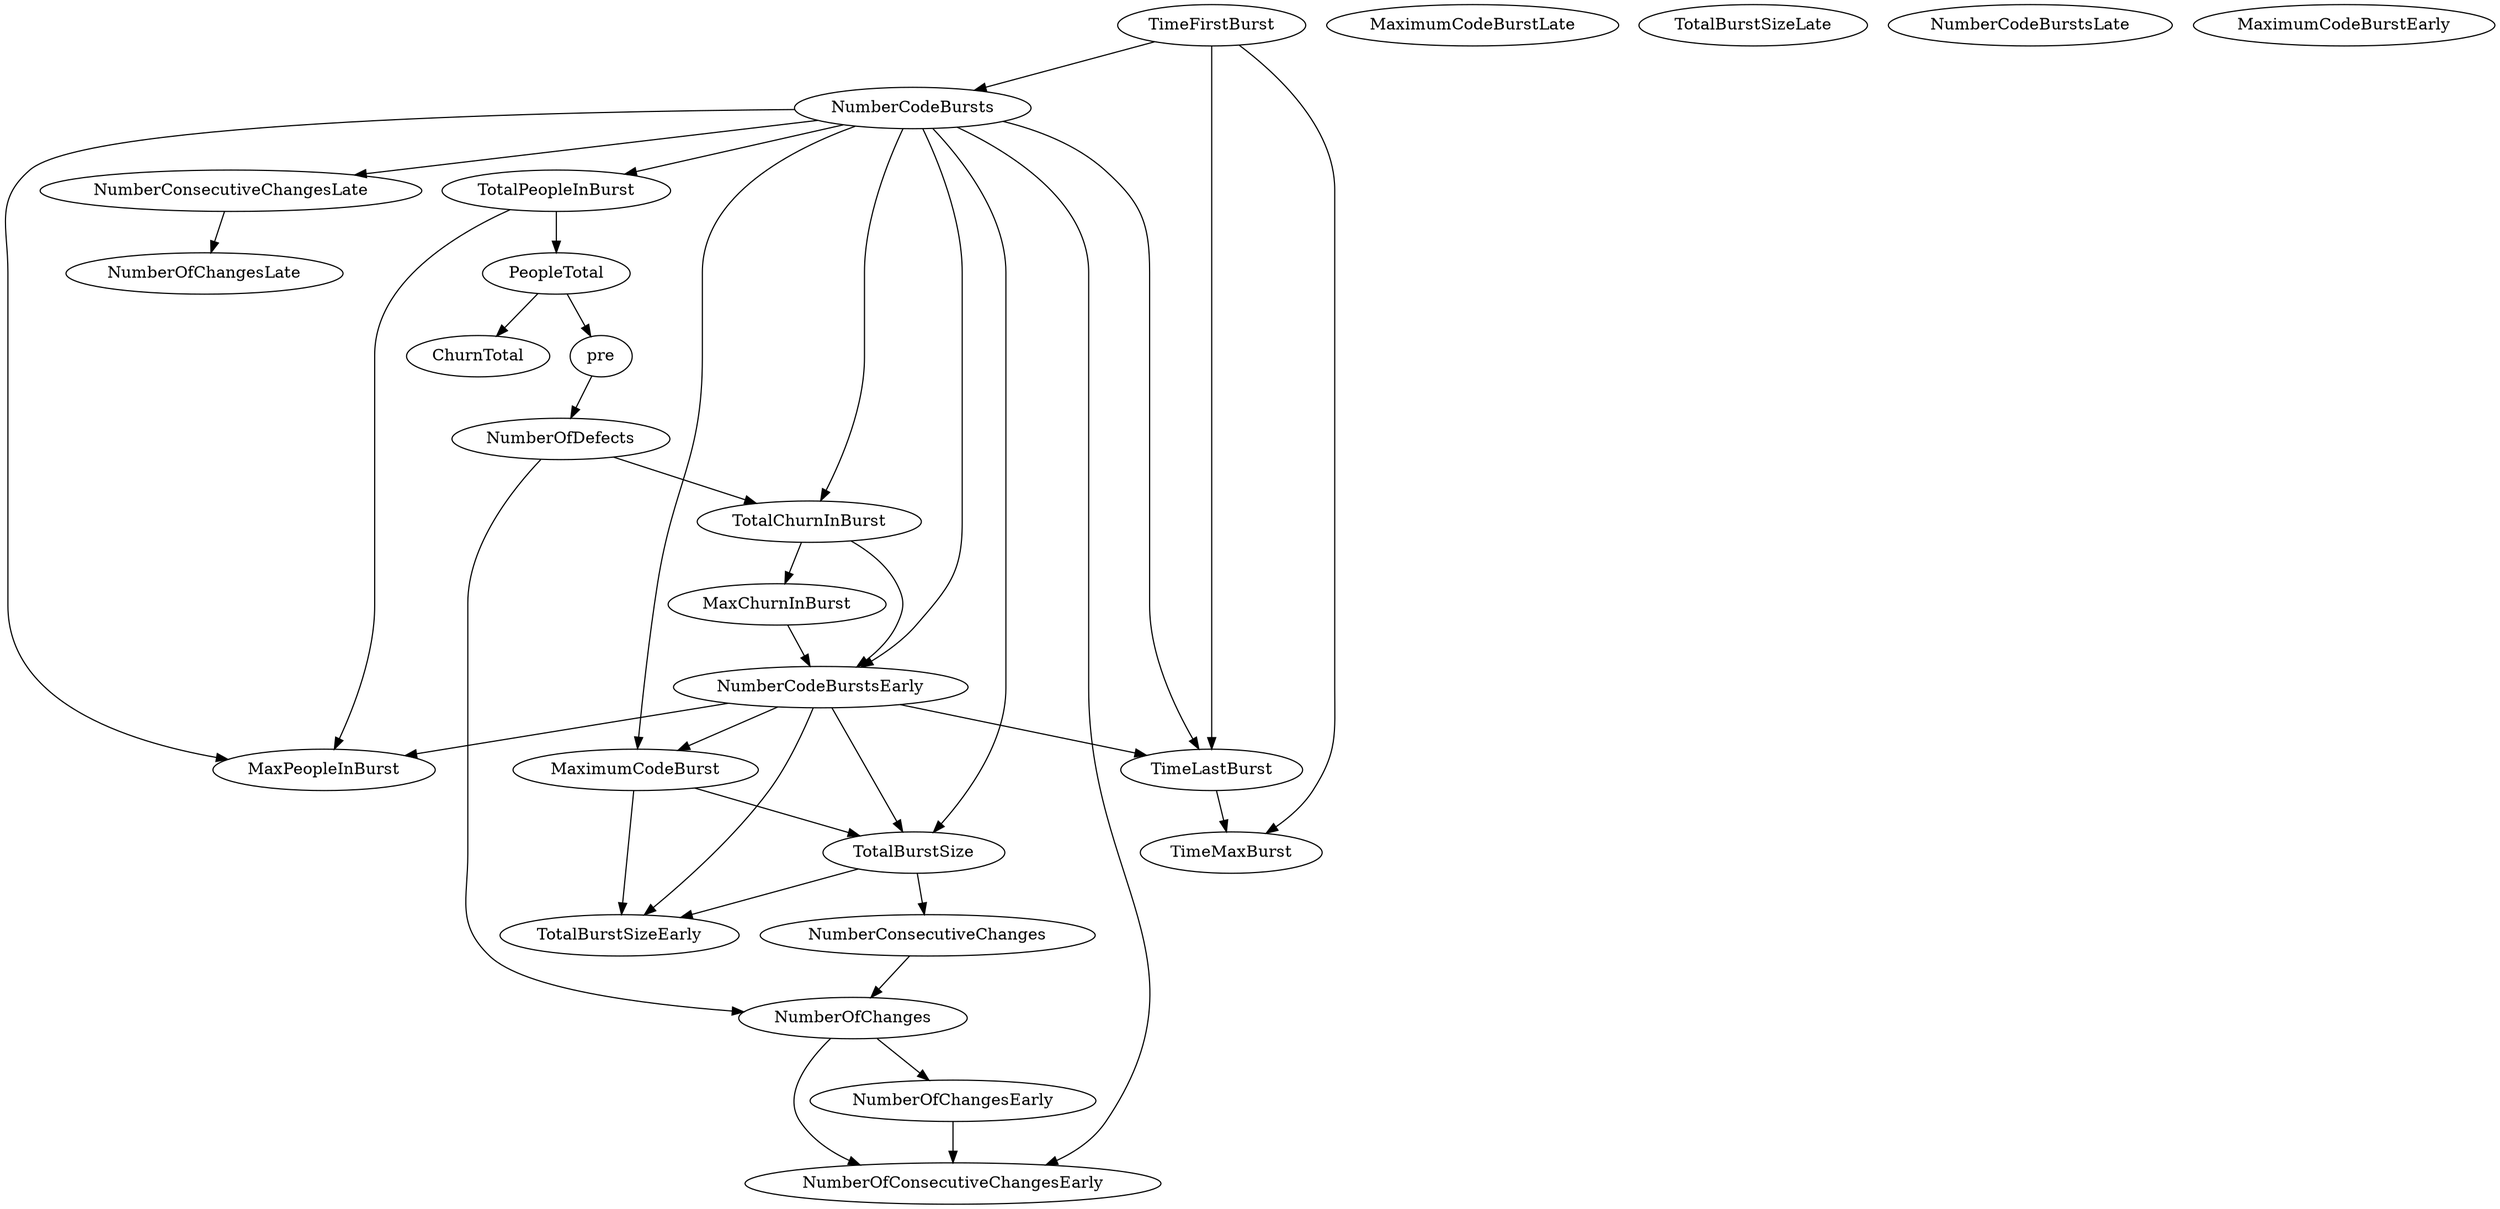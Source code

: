 digraph {
   TotalPeopleInBurst;
   MaximumCodeBurstLate;
   NumberOfChanges;
   MaxPeopleInBurst;
   TotalBurstSizeLate;
   NumberCodeBurstsLate;
   NumberOfChangesLate;
   NumberOfChangesEarly;
   MaxChurnInBurst;
   MaximumCodeBurstEarly;
   NumberCodeBurstsEarly;
   TimeFirstBurst;
   TotalChurnInBurst;
   ChurnTotal;
   MaximumCodeBurst;
   NumberOfConsecutiveChangesEarly;
   NumberConsecutiveChangesLate;
   TotalBurstSizeEarly;
   TotalBurstSize;
   TimeMaxBurst;
   NumberConsecutiveChanges;
   TimeLastBurst;
   NumberCodeBursts;
   PeopleTotal;
   pre;
   NumberOfDefects;
   TotalPeopleInBurst -> MaxPeopleInBurst;
   TotalPeopleInBurst -> PeopleTotal;
   NumberOfChanges -> NumberOfChangesEarly;
   NumberOfChanges -> NumberOfConsecutiveChangesEarly;
   NumberOfChangesEarly -> NumberOfConsecutiveChangesEarly;
   MaxChurnInBurst -> NumberCodeBurstsEarly;
   NumberCodeBurstsEarly -> MaxPeopleInBurst;
   NumberCodeBurstsEarly -> MaximumCodeBurst;
   NumberCodeBurstsEarly -> TotalBurstSizeEarly;
   NumberCodeBurstsEarly -> TotalBurstSize;
   NumberCodeBurstsEarly -> TimeLastBurst;
   TimeFirstBurst -> TimeMaxBurst;
   TimeFirstBurst -> TimeLastBurst;
   TimeFirstBurst -> NumberCodeBursts;
   TotalChurnInBurst -> MaxChurnInBurst;
   TotalChurnInBurst -> NumberCodeBurstsEarly;
   MaximumCodeBurst -> TotalBurstSizeEarly;
   MaximumCodeBurst -> TotalBurstSize;
   NumberConsecutiveChangesLate -> NumberOfChangesLate;
   TotalBurstSize -> TotalBurstSizeEarly;
   TotalBurstSize -> NumberConsecutiveChanges;
   NumberConsecutiveChanges -> NumberOfChanges;
   TimeLastBurst -> TimeMaxBurst;
   NumberCodeBursts -> TotalPeopleInBurst;
   NumberCodeBursts -> MaxPeopleInBurst;
   NumberCodeBursts -> NumberCodeBurstsEarly;
   NumberCodeBursts -> TotalChurnInBurst;
   NumberCodeBursts -> MaximumCodeBurst;
   NumberCodeBursts -> NumberOfConsecutiveChangesEarly;
   NumberCodeBursts -> NumberConsecutiveChangesLate;
   NumberCodeBursts -> TotalBurstSize;
   NumberCodeBursts -> TimeLastBurst;
   PeopleTotal -> ChurnTotal;
   PeopleTotal -> pre;
   pre -> NumberOfDefects;
   NumberOfDefects -> NumberOfChanges;
   NumberOfDefects -> TotalChurnInBurst;
}
